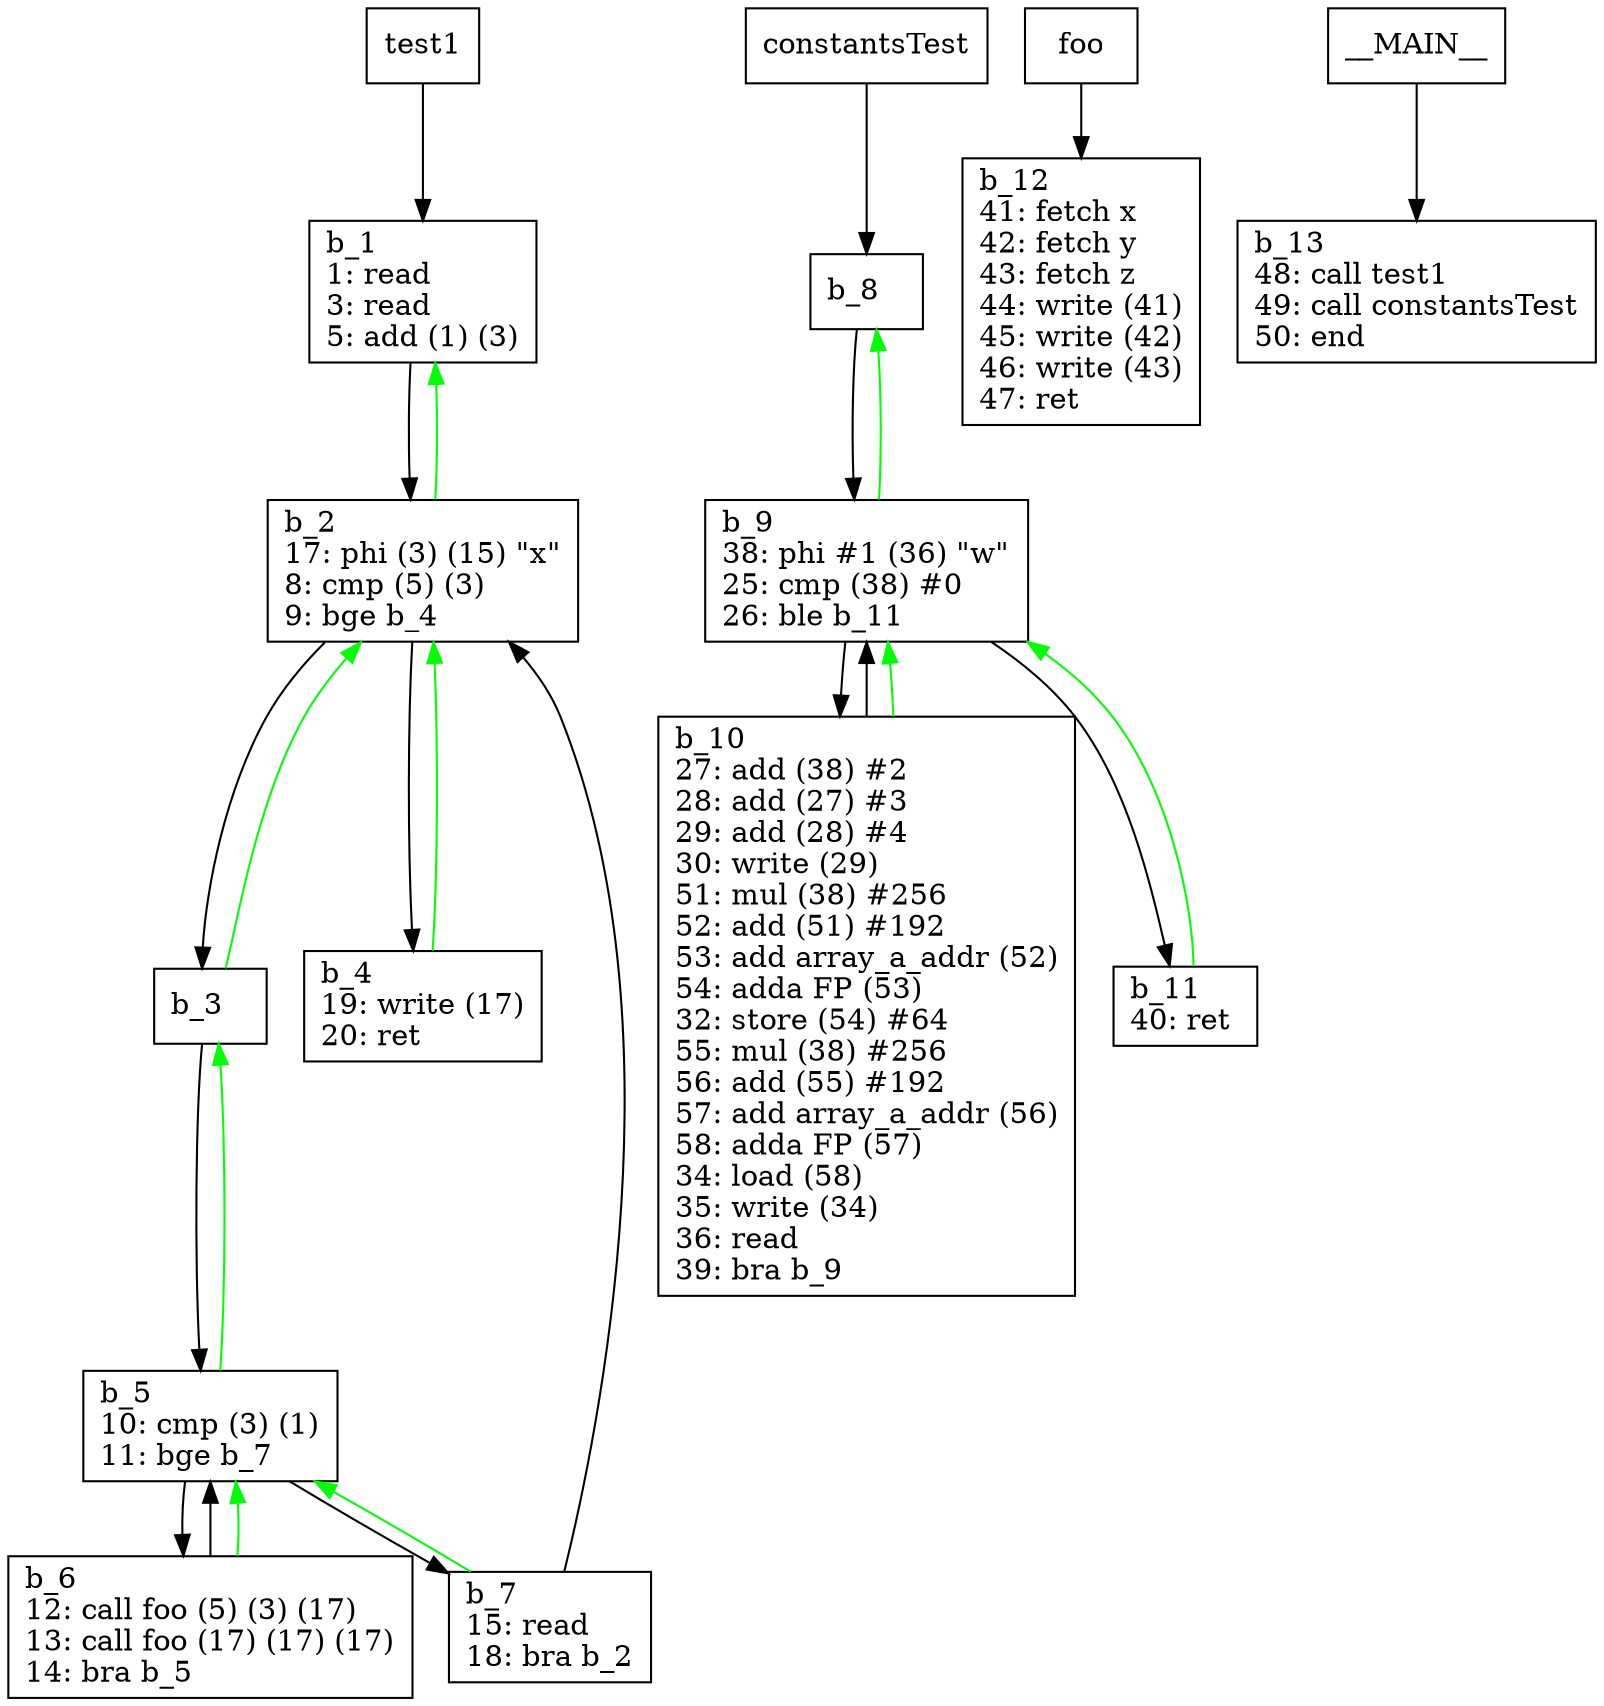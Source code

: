 digraph Computation {
node [shape=box];
test1 -> b_1;
b_1 [label="b_1\l1: read\l3: read\l5: add (1) (3)\l"]
b_1 -> b_2;
b_2 [label="b_2\l17: phi (3) (15) \"x\"\l8: cmp (5) (3)\l9: bge b_4\l"]
b_2 -> b_3;
b_3 [label="b_3\l"]
b_3 -> b_5;
b_5 [label="b_5\l10: cmp (3) (1)\l11: bge b_7\l"]
b_5 -> b_6;
b_6 [label="b_6\l12: call foo (5) (3) (17)\l13: call foo (17) (17) (17)\l14: bra b_5\l"]
b_6 -> b_5;
b_6 -> b_5[color="green"];
b_5 -> b_7;
b_7 [label="b_7\l15: read\l18: bra b_2\l"]
b_7 -> b_2;
b_7 -> b_5[color="green"];
b_5 -> b_3[color="green"];
b_3 -> b_2[color="green"];
b_2 -> b_4;
b_4 [label="b_4\l19: write (17)\l20: ret \l"]
b_4 -> b_2[color="green"];
b_2 -> b_1[color="green"];
constantsTest -> b_8;
b_8 [label="b_8\l"]
b_8 -> b_9;
b_9 [label="b_9\l38: phi #1 (36) \"w\"\l25: cmp (38) #0\l26: ble b_11\l"]
b_9 -> b_10;
b_10 [label="b_10\l27: add (38) #2\l28: add (27) #3\l29: add (28) #4\l30: write (29)\l51: mul (38) #256\l52: add (51) #192\l53: add array_a_addr (52)\l54: adda FP (53)\l32: store (54) #64\l55: mul (38) #256\l56: add (55) #192\l57: add array_a_addr (56)\l58: adda FP (57)\l34: load (58)\l35: write (34)\l36: read\l39: bra b_9\l"]
b_10 -> b_9;
b_10 -> b_9[color="green"];
b_9 -> b_11;
b_11 [label="b_11\l40: ret \l"]
b_11 -> b_9[color="green"];
b_9 -> b_8[color="green"];
foo -> b_12;
b_12 [label="b_12\l41: fetch x\l42: fetch y\l43: fetch z\l44: write (41)\l45: write (42)\l46: write (43)\l47: ret \l"]
__MAIN__ -> b_13;
b_13 [label="b_13\l48: call test1\l49: call constantsTest\l50: end\l"]
}